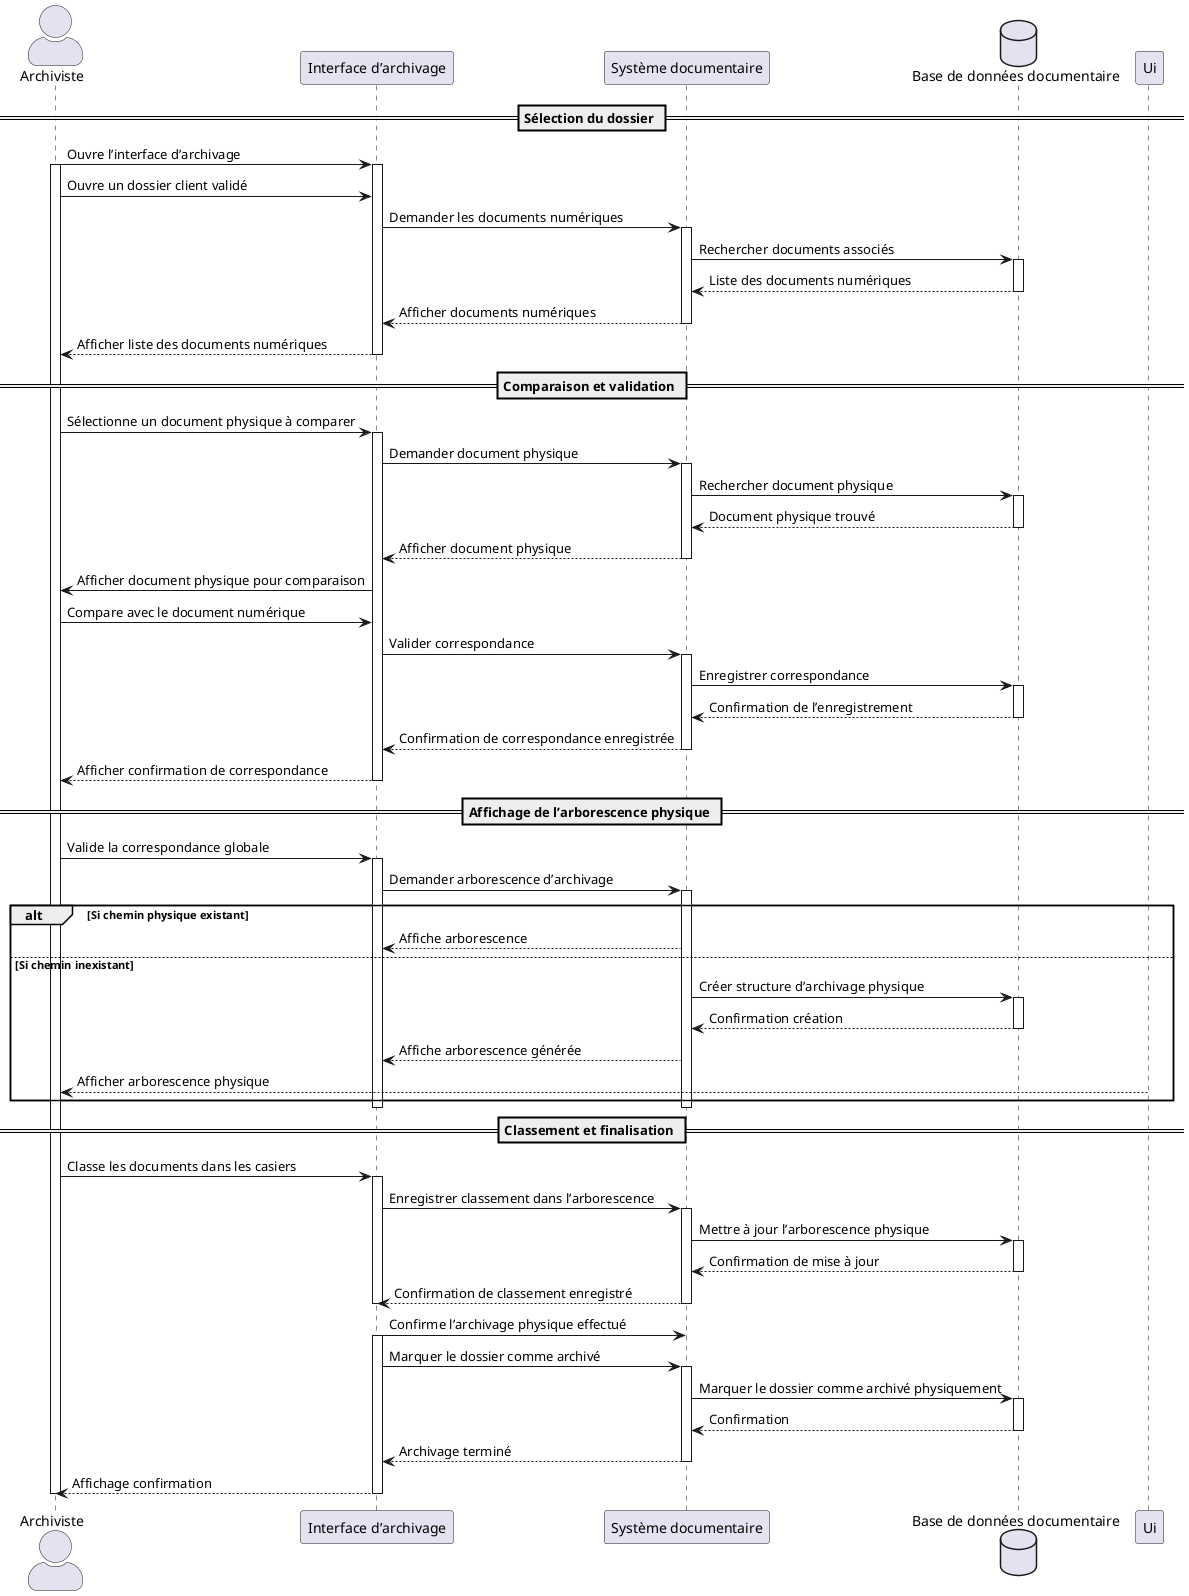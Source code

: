 @startuml UC059
skinparam actorStyle awesome

actor "Archiviste" as Archiviste
participant "Interface d’archivage" as UI
participant "Système documentaire" as Système
database "Base de données documentaire" as BDD

== Sélection du dossier ==
Archiviste -> UI : Ouvre l’interface d’archivage
activate Archiviste
activate UI
Archiviste -> UI : Ouvre un dossier client validé
UI -> Système : Demander les documents numériques
activate Système
Système -> BDD : Rechercher documents associés
activate BDD
BDD --> Système : Liste des documents numériques
deactivate BDD
Système --> UI : Afficher documents numériques
deactivate Système
UI --> Archiviste : Afficher liste des documents numériques
deactivate UI

== Comparaison et validation ==
Archiviste -> UI : Sélectionne un document physique à comparer
activate UI
UI -> Système : Demander document physique
activate Système
Système -> BDD : Rechercher document physique
activate BDD
BDD --> Système : Document physique trouvé
deactivate BDD
Système --> UI : Afficher document physique
deactivate Système
UI -> Archiviste : Afficher document physique pour comparaison
Archiviste -> UI : Compare avec le document numérique
UI -> Système : Valider correspondance
activate Système
Système -> BDD : Enregistrer correspondance
activate BDD
BDD --> Système : Confirmation de l’enregistrement
deactivate BDD
Système --> UI : Confirmation de correspondance enregistrée
deactivate Système
UI --> Archiviste : Afficher confirmation de correspondance
deactivate UI

== Affichage de l’arborescence physique ==
Archiviste -> UI : Valide la correspondance globale
activate UI
UI -> Système : Demander arborescence d’archivage
activate Système
alt Si chemin physique existant
  Système --> UI : Affiche arborescence
else Si chemin inexistant
  Système -> BDD : Créer structure d’archivage physique
    activate BDD
  BDD --> Système : Confirmation création
    deactivate BDD
  Système --> UI : Affiche arborescence générée
  Ui --> Archiviste : Afficher arborescence physique
end
deactivate Système
deactivate UI

== Classement et finalisation ==
Archiviste -> UI : Classe les documents dans les casiers
activate UI
UI -> Système : Enregistrer classement dans l’arborescence
activate Système
Système -> BDD : Mettre à jour l’arborescence physique
activate BDD
BDD --> Système : Confirmation de mise à jour
deactivate BDD
Système --> UI : Confirmation de classement enregistré
deactivate Système
deactivate UI
UI -> Système : Confirme l’archivage physique effectué
activate UI
UI -> Système : Marquer le dossier comme archivé
activate Système
Système -> BDD : Marquer le dossier comme archivé physiquement
activate BDD
BDD --> Système : Confirmation
deactivate BDD
Système --> UI : Archivage terminé
deactivate Système
UI --> Archiviste : Affichage confirmation
deactivate UI
deactivate Archiviste
@enduml
